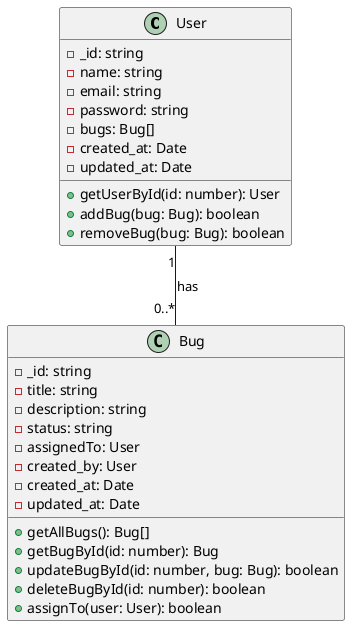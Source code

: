 @startuml

class User {
    - _id: string
    - name: string
    - email: string
    - password: string
    - bugs: Bug[]
    - created_at: Date
    - updated_at: Date
    + getUserById(id: number): User
    + addBug(bug: Bug): boolean
    + removeBug(bug: Bug): boolean
}

class Bug {
    - _id: string
    - title: string
    - description: string
    - status: string
    - assignedTo: User
    - created_by: User
    - created_at: Date
    - updated_at: Date
    + getAllBugs(): Bug[]
    + getBugById(id: number): Bug
    + updateBugById(id: number, bug: Bug): boolean
    + deleteBugById(id: number): boolean
    + assignTo(user: User): boolean
}

User "1" -- "0..*" Bug : has

@enduml
